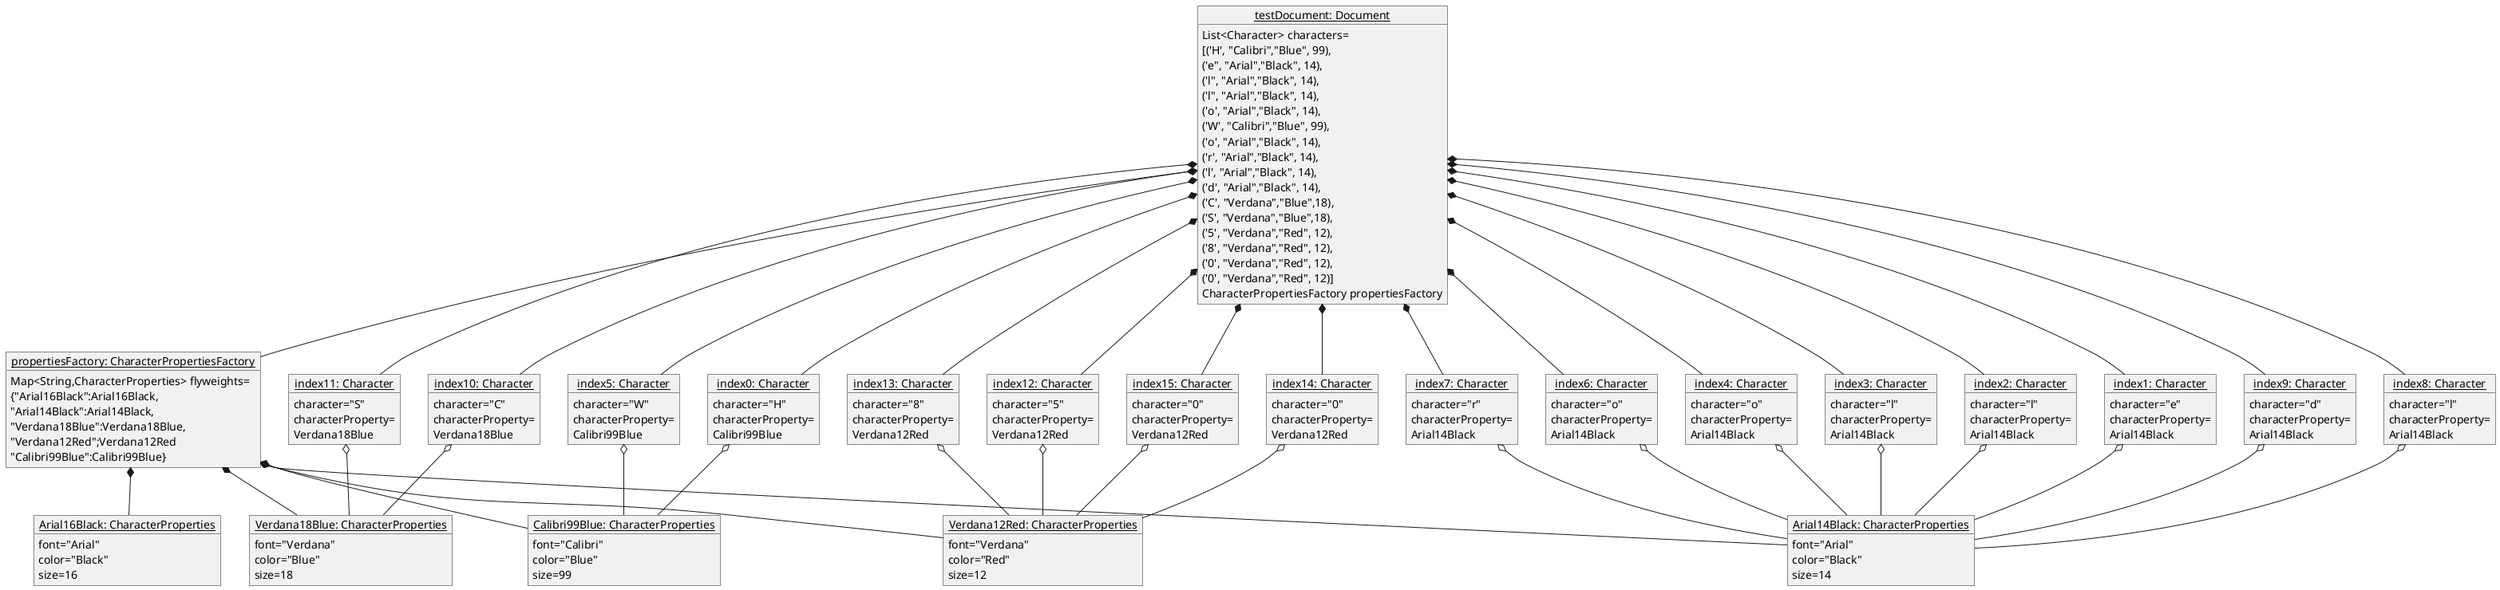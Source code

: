 @startuml
together{
   object "<u>index0: Character</u>" as Character0{
       character="H"
       characterProperty=
       Calibri99Blue
   }
   object "<u>index1: Character</u>" as Character1{
       character="e"
       characterProperty=
       Arial14Black
   }
   object "<u>index2: Character</u>" as Character2{
       character="l"
       characterProperty=
       Arial14Black
   }
   object "<u>index3: Character</u>" as Character3{
       character="l"
       characterProperty=
       Arial14Black
   }
   object "<u>index4: Character</u>" as Character4{
       character="o"
       characterProperty=
       Arial14Black
   }
   object "<u>index5: Character</u>" as Character5{
       character="W"
       characterProperty=
       Calibri99Blue
   }
   object "<u>index6: Character</u>" as Character6{
       character="o"
       characterProperty=
       Arial14Black
   }
   object "<u>index7: Character</u>" as Character7{
       character="r"
       characterProperty=
       Arial14Black
   }
   object "<u>index8: Character</u>" as Character8{
       character="l"
       characterProperty=
       Arial14Black
   }
   object "<u>index9: Character</u>" as Character9{
       character="d"
       characterProperty=
       Arial14Black
   }
   object "<u>index10: Character</u>" as Character10{
       character="C"
       characterProperty=
       Verdana18Blue
   }
   object "<u>index11: Character</u>" as Character11{
       character="S"
       characterProperty=
       Verdana18Blue
   }
   object "<u>index12: Character</u>" as Character12{
       character="5"
       characterProperty=
       Verdana12Red
   }
   object "<u>index13: Character</u>" as Character13{
       character="8"
       characterProperty=
       Verdana12Red
   }
   object "<u>index14: Character</u>" as Character14{
       character="0"
       characterProperty=
       Verdana12Red
   }
   object "<u>index15: Character</u>" as Character15{
       character="0"
       characterProperty=
       Verdana12Red
   }
}

object "<u>Arial16Black: CharacterProperties</u>" as Arial16Black{
   font="Arial"
   color="Black"
   size=16
}
object "<u>Arial14Black: CharacterProperties</u>" as Arial14Black{
   font="Arial"
   color="Black"
   size=14
}
object "<u>Verdana18Blue: CharacterProperties</u>" as Verdana18Blue{
   font="Verdana"
   color="Blue"
   size=18
}
object "<u>Verdana12Red: CharacterProperties</u>" as Verdana12Red{
   font="Verdana"
   color="Red"
   size=12
}
object "<u>Calibri99Blue: CharacterProperties</u>" as Calibri99Blue{
   font="Calibri"
   color="Blue"
   size=99
}


Character0 o-- Calibri99Blue
Character1 o--Arial14Black
Character2 o-- Arial14Black
Character3 o-- Arial14Black
Character4 o-- Arial14Black
Character5 o-- Calibri99Blue
Character6 o-- Arial14Black
Character7 o-- Arial14Black
Character8 o-- Arial14Black
Character9 o-- Arial14Black
Character10 o--Verdana18Blue
Character11 o--Verdana18Blue
Character12 o-- Verdana12Red
Character13 o-- Verdana12Red
Character14 o-- Verdana12Red
Character15 o--Verdana12Red

object "<u>testDocument: Document</u>" as Document{
 List<Character> characters=
 [('H', "Calibri","Blue", 99),
 ('e", "Arial","Black", 14),
 ('l", "Arial","Black", 14),
 ('l", "Arial","Black", 14),
 ('o', "Arial","Black", 14),
 ('W', "Calibri","Blue", 99),
 ('o', "Arial","Black", 14),
 ('r', "Arial","Black", 14),
 ('l', "Arial","Black", 14),
 ('d', "Arial","Black", 14),
 ('C', "Verdana","Blue",18),
 ('S', "Verdana","Blue",18),
 ('5', "Verdana","Red", 12),
 ('8', "Verdana","Red", 12),
 ('0', "Verdana","Red", 12),
 ('0', "Verdana","Red", 12)]

 CharacterPropertiesFactory propertiesFactory
}
object "<u>propertiesFactory: CharacterPropertiesFactory</u>" as flyweightFactory{
   Map<String,CharacterProperties> flyweights=
   {"Arial16Black":Arial16Black,
    "Arial14Black":Arial14Black,
    "Verdana18Blue":Verdana18Blue,
    "Verdana12Red";Verdana12Red
    "Calibri99Blue":Calibri99Blue}
}

Document *--flyweightFactory

flyweightFactory *--Arial16Black
flyweightFactory *--Arial14Black
flyweightFactory *--Verdana18Blue
flyweightFactory *--Verdana12Red
flyweightFactory *--Calibri99Blue


Document *-- Character0
Document *-- Character1
Document *-- Character2
Document *-- Character3
Document *-- Character4
Document *-- Character5
Document *-- Character6
Document *-- Character7
Document *-- Character8
Document *-- Character9
Document *-- Character10
Document *-- Character11
Document *-- Character12
Document *-- Character13
Document *-- Character14
Document *-- Character15

@enduml
